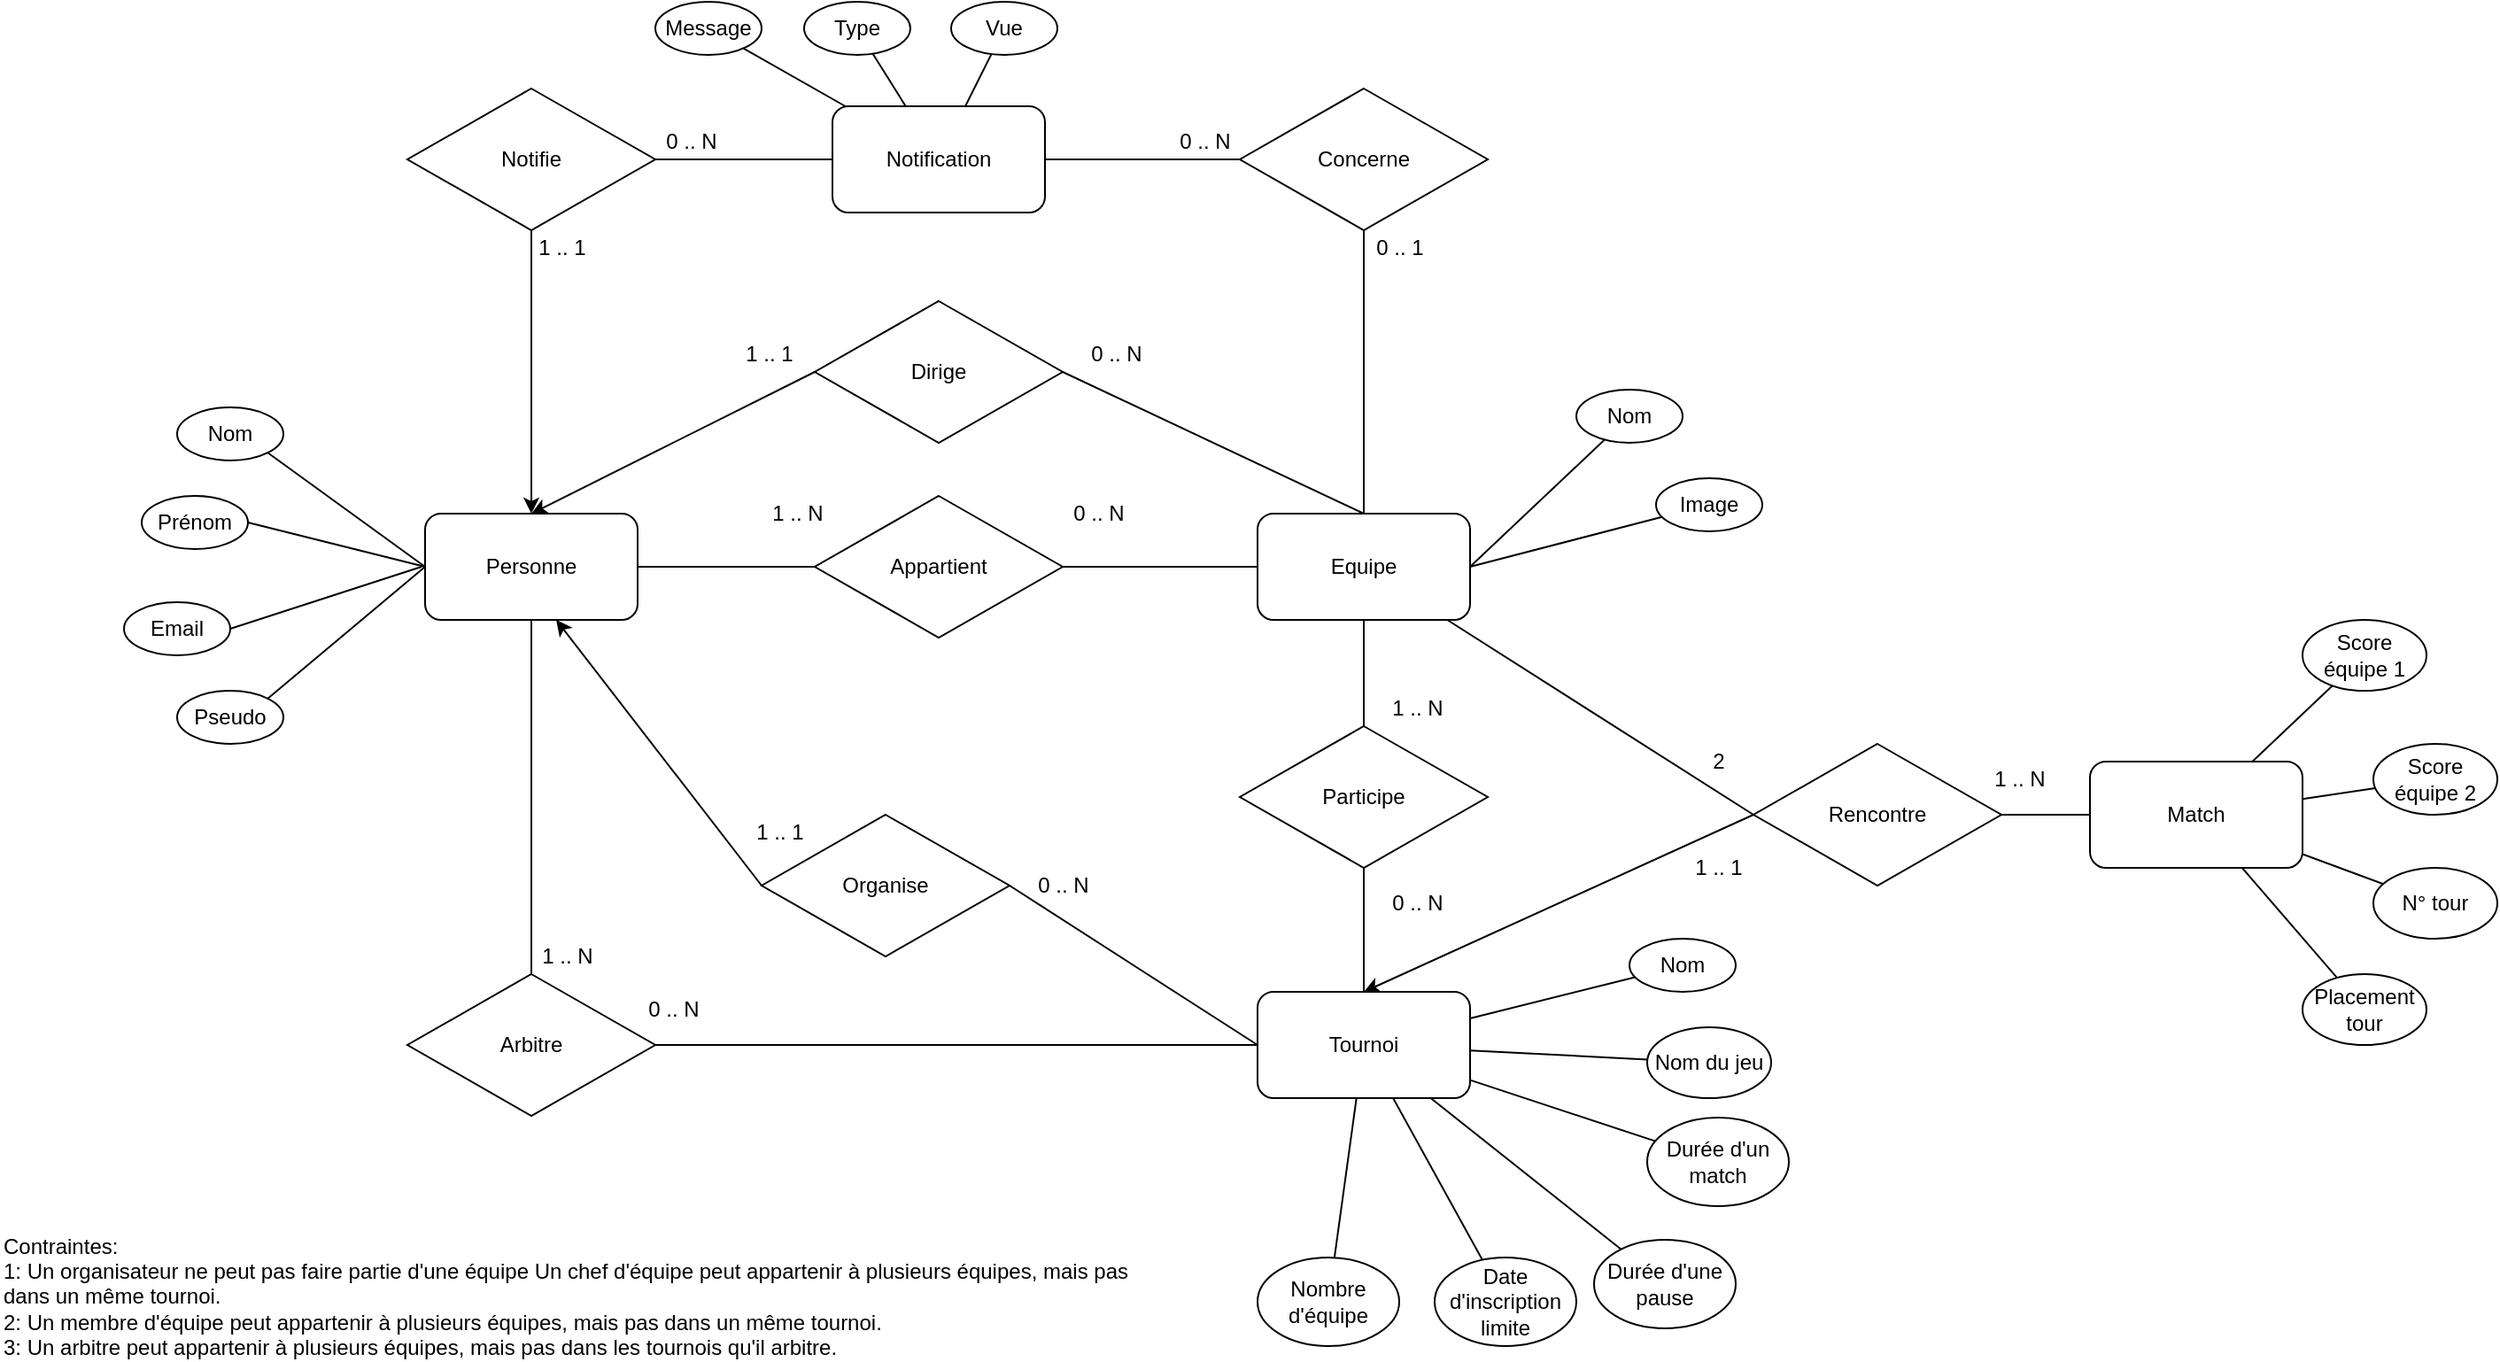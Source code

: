<mxfile version="14.4.9"><diagram id="k_UvyUHj3-LaIpQjE4Ir" name="Page-1"><mxGraphModel dx="2839" dy="1837" grid="1" gridSize="10" guides="1" tooltips="1" connect="1" arrows="1" fold="1" page="1" pageScale="1" pageWidth="827" pageHeight="1169" math="0" shadow="0"><root><mxCell id="0"/><mxCell id="1" parent="0"/><mxCell id="oQfPXr5pK1oFeFnPemn1-2" value="Personne" style="rounded=1;whiteSpace=wrap;html=1;" parent="1" vertex="1"><mxGeometry x="-607" y="-880" width="120" height="60" as="geometry"/></mxCell><mxCell id="oQfPXr5pK1oFeFnPemn1-4" value="Equipe" style="rounded=1;whiteSpace=wrap;html=1;" parent="1" vertex="1"><mxGeometry x="-137" y="-880" width="120" height="60" as="geometry"/></mxCell><mxCell id="oQfPXr5pK1oFeFnPemn1-5" value="Appartient" style="rhombus;whiteSpace=wrap;html=1;" parent="1" vertex="1"><mxGeometry x="-387" y="-890" width="140" height="80" as="geometry"/></mxCell><mxCell id="oQfPXr5pK1oFeFnPemn1-10" value="Nom" style="ellipse;whiteSpace=wrap;html=1;" parent="1" vertex="1"><mxGeometry x="-747" y="-940" width="60" height="30" as="geometry"/></mxCell><mxCell id="oQfPXr5pK1oFeFnPemn1-11" value="Prénom" style="ellipse;whiteSpace=wrap;html=1;" parent="1" vertex="1"><mxGeometry x="-767" y="-890" width="60" height="30" as="geometry"/></mxCell><mxCell id="oQfPXr5pK1oFeFnPemn1-12" value="Pseudo" style="ellipse;whiteSpace=wrap;html=1;" parent="1" vertex="1"><mxGeometry x="-747" y="-780" width="60" height="30" as="geometry"/></mxCell><mxCell id="oQfPXr5pK1oFeFnPemn1-15" value="" style="endArrow=none;html=1;exitX=1;exitY=0.5;exitDx=0;exitDy=0;entryX=0;entryY=0.5;entryDx=0;entryDy=0;" parent="1" source="oQfPXr5pK1oFeFnPemn1-11" target="oQfPXr5pK1oFeFnPemn1-2" edge="1"><mxGeometry width="50" height="50" relative="1" as="geometry"><mxPoint x="-457" y="-720" as="sourcePoint"/><mxPoint x="-407" y="-770" as="targetPoint"/></mxGeometry></mxCell><mxCell id="oQfPXr5pK1oFeFnPemn1-16" value="" style="endArrow=none;html=1;exitX=1;exitY=0;exitDx=0;exitDy=0;entryX=0;entryY=0.5;entryDx=0;entryDy=0;" parent="1" source="oQfPXr5pK1oFeFnPemn1-12" target="oQfPXr5pK1oFeFnPemn1-2" edge="1"><mxGeometry width="50" height="50" relative="1" as="geometry"><mxPoint x="-677" y="-840.0" as="sourcePoint"/><mxPoint x="-597.0" y="-840.0" as="targetPoint"/></mxGeometry></mxCell><mxCell id="oQfPXr5pK1oFeFnPemn1-17" value="" style="endArrow=none;html=1;entryX=0;entryY=0.5;entryDx=0;entryDy=0;exitX=1;exitY=1;exitDx=0;exitDy=0;" parent="1" source="oQfPXr5pK1oFeFnPemn1-10" target="oQfPXr5pK1oFeFnPemn1-2" edge="1"><mxGeometry width="50" height="50" relative="1" as="geometry"><mxPoint x="-657" y="-900" as="sourcePoint"/><mxPoint x="-597.0" y="-840.0" as="targetPoint"/></mxGeometry></mxCell><mxCell id="oQfPXr5pK1oFeFnPemn1-18" value="Email" style="ellipse;whiteSpace=wrap;html=1;" parent="1" vertex="1"><mxGeometry x="-777" y="-830" width="60" height="30" as="geometry"/></mxCell><mxCell id="oQfPXr5pK1oFeFnPemn1-19" value="" style="endArrow=none;html=1;exitX=1;exitY=0.5;exitDx=0;exitDy=0;" parent="1" source="oQfPXr5pK1oFeFnPemn1-18" edge="1"><mxGeometry width="50" height="50" relative="1" as="geometry"><mxPoint x="-237" y="-720" as="sourcePoint"/><mxPoint x="-609" y="-850" as="targetPoint"/></mxGeometry></mxCell><mxCell id="oQfPXr5pK1oFeFnPemn1-20" value="0 .. N" style="text;html=1;align=center;verticalAlign=middle;resizable=0;points=[];autosize=1;" parent="1" vertex="1"><mxGeometry x="-247" y="-890" width="40" height="20" as="geometry"/></mxCell><mxCell id="oQfPXr5pK1oFeFnPemn1-21" value="1 .. N" style="text;html=1;align=center;verticalAlign=middle;resizable=0;points=[];autosize=1;" parent="1" vertex="1"><mxGeometry x="-417" y="-890" width="40" height="20" as="geometry"/></mxCell><mxCell id="cYdKor8v96iRCy1N4otG-1" value="" style="endArrow=none;html=1;exitX=1;exitY=0.5;exitDx=0;exitDy=0;" parent="1" source="oQfPXr5pK1oFeFnPemn1-2" target="oQfPXr5pK1oFeFnPemn1-5" edge="1"><mxGeometry width="50" height="50" relative="1" as="geometry"><mxPoint x="-137" y="-660" as="sourcePoint"/><mxPoint x="-87" y="-710" as="targetPoint"/></mxGeometry></mxCell><mxCell id="cYdKor8v96iRCy1N4otG-2" value="" style="endArrow=none;html=1;exitX=0;exitY=0.5;exitDx=0;exitDy=0;entryX=1;entryY=0.5;entryDx=0;entryDy=0;" parent="1" source="oQfPXr5pK1oFeFnPemn1-4" target="oQfPXr5pK1oFeFnPemn1-5" edge="1"><mxGeometry width="50" height="50" relative="1" as="geometry"><mxPoint x="-477" y="-840" as="sourcePoint"/><mxPoint x="-377" y="-840" as="targetPoint"/></mxGeometry></mxCell><mxCell id="cYdKor8v96iRCy1N4otG-3" value="Nom" style="ellipse;whiteSpace=wrap;html=1;" parent="1" vertex="1"><mxGeometry x="43" y="-950" width="60" height="30" as="geometry"/></mxCell><mxCell id="cYdKor8v96iRCy1N4otG-4" value="" style="endArrow=none;html=1;exitX=1;exitY=0.5;exitDx=0;exitDy=0;" parent="1" source="oQfPXr5pK1oFeFnPemn1-4" target="cYdKor8v96iRCy1N4otG-3" edge="1"><mxGeometry width="50" height="50" relative="1" as="geometry"><mxPoint x="-157" y="-680" as="sourcePoint"/><mxPoint x="-107" y="-730" as="targetPoint"/></mxGeometry></mxCell><mxCell id="cYdKor8v96iRCy1N4otG-5" value="Image" style="ellipse;whiteSpace=wrap;html=1;" parent="1" vertex="1"><mxGeometry x="88" y="-900" width="60" height="30" as="geometry"/></mxCell><mxCell id="cYdKor8v96iRCy1N4otG-6" value="" style="endArrow=none;html=1;exitX=1;exitY=0.5;exitDx=0;exitDy=0;" parent="1" source="oQfPXr5pK1oFeFnPemn1-4" target="cYdKor8v96iRCy1N4otG-5" edge="1"><mxGeometry width="50" height="50" relative="1" as="geometry"><mxPoint x="-7" y="-840.0" as="sourcePoint"/><mxPoint x="58.882" y="-901.765" as="targetPoint"/></mxGeometry></mxCell><mxCell id="cYdKor8v96iRCy1N4otG-47" style="edgeStyle=none;rounded=0;orthogonalLoop=1;jettySize=auto;html=1;exitX=0;exitY=0.5;exitDx=0;exitDy=0;entryX=0.5;entryY=0;entryDx=0;entryDy=0;" parent="1" source="cYdKor8v96iRCy1N4otG-7" target="oQfPXr5pK1oFeFnPemn1-2" edge="1"><mxGeometry relative="1" as="geometry"/></mxCell><mxCell id="cYdKor8v96iRCy1N4otG-7" value="Dirige" style="rhombus;whiteSpace=wrap;html=1;" parent="1" vertex="1"><mxGeometry x="-387" y="-1000" width="140" height="80" as="geometry"/></mxCell><mxCell id="cYdKor8v96iRCy1N4otG-10" value="1 .. 1" style="text;html=1;align=center;verticalAlign=middle;resizable=0;points=[];autosize=1;" parent="1" vertex="1"><mxGeometry x="-433" y="-980" width="40" height="20" as="geometry"/></mxCell><mxCell id="cYdKor8v96iRCy1N4otG-11" value="0 .. N" style="text;html=1;align=center;verticalAlign=middle;resizable=0;points=[];autosize=1;" parent="1" vertex="1"><mxGeometry x="-237" y="-980" width="40" height="20" as="geometry"/></mxCell><mxCell id="cYdKor8v96iRCy1N4otG-13" value="Tournoi" style="rounded=1;whiteSpace=wrap;html=1;" parent="1" vertex="1"><mxGeometry x="-137" y="-610" width="120" height="60" as="geometry"/></mxCell><mxCell id="cYdKor8v96iRCy1N4otG-14" value="Participe" style="rhombus;whiteSpace=wrap;html=1;" parent="1" vertex="1"><mxGeometry x="-147" y="-760" width="140" height="80" as="geometry"/></mxCell><mxCell id="cYdKor8v96iRCy1N4otG-15" value="" style="endArrow=none;html=1;entryX=0.5;entryY=1;entryDx=0;entryDy=0;" parent="1" source="cYdKor8v96iRCy1N4otG-14" target="oQfPXr5pK1oFeFnPemn1-4" edge="1"><mxGeometry width="50" height="50" relative="1" as="geometry"><mxPoint x="-157" y="-680" as="sourcePoint"/><mxPoint x="-107" y="-730" as="targetPoint"/></mxGeometry></mxCell><mxCell id="cYdKor8v96iRCy1N4otG-16" value="" style="endArrow=none;html=1;entryX=0.5;entryY=1;entryDx=0;entryDy=0;exitX=0.5;exitY=0;exitDx=0;exitDy=0;" parent="1" source="cYdKor8v96iRCy1N4otG-13" target="cYdKor8v96iRCy1N4otG-14" edge="1"><mxGeometry width="50" height="50" relative="1" as="geometry"><mxPoint x="-67" y="-750.0" as="sourcePoint"/><mxPoint x="-67" y="-810.0" as="targetPoint"/></mxGeometry></mxCell><mxCell id="cYdKor8v96iRCy1N4otG-17" value="0 .. N" style="text;html=1;align=center;verticalAlign=middle;resizable=0;points=[];autosize=1;" parent="1" vertex="1"><mxGeometry x="-67" y="-670" width="40" height="20" as="geometry"/></mxCell><mxCell id="cYdKor8v96iRCy1N4otG-18" value="1 .. N" style="text;html=1;align=center;verticalAlign=middle;resizable=0;points=[];autosize=1;" parent="1" vertex="1"><mxGeometry x="-67" y="-780" width="40" height="20" as="geometry"/></mxCell><mxCell id="cYdKor8v96iRCy1N4otG-46" style="edgeStyle=none;rounded=0;orthogonalLoop=1;jettySize=auto;html=1;exitX=0;exitY=0.5;exitDx=0;exitDy=0;entryX=0.617;entryY=1;entryDx=0;entryDy=0;entryPerimeter=0;" parent="1" source="cYdKor8v96iRCy1N4otG-19" target="oQfPXr5pK1oFeFnPemn1-2" edge="1"><mxGeometry relative="1" as="geometry"/></mxCell><mxCell id="cYdKor8v96iRCy1N4otG-19" value="Organise" style="rhombus;whiteSpace=wrap;html=1;" parent="1" vertex="1"><mxGeometry x="-417" y="-710" width="140" height="80" as="geometry"/></mxCell><mxCell id="cYdKor8v96iRCy1N4otG-21" value="0 .. N" style="text;html=1;align=center;verticalAlign=middle;resizable=0;points=[];autosize=1;" parent="1" vertex="1"><mxGeometry x="-267" y="-680" width="40" height="20" as="geometry"/></mxCell><mxCell id="cYdKor8v96iRCy1N4otG-22" value="" style="endArrow=none;html=1;exitX=1;exitY=0.5;exitDx=0;exitDy=0;entryX=0;entryY=0.5;entryDx=0;entryDy=0;" parent="1" source="cYdKor8v96iRCy1N4otG-19" target="cYdKor8v96iRCy1N4otG-13" edge="1"><mxGeometry width="50" height="50" relative="1" as="geometry"><mxPoint x="-157" y="-680" as="sourcePoint"/><mxPoint x="-107" y="-730" as="targetPoint"/></mxGeometry></mxCell><mxCell id="cYdKor8v96iRCy1N4otG-23" value="1 .. 1" style="text;html=1;align=center;verticalAlign=middle;resizable=0;points=[];autosize=1;" parent="1" vertex="1"><mxGeometry x="-427" y="-710" width="40" height="20" as="geometry"/></mxCell><mxCell id="cYdKor8v96iRCy1N4otG-24" value="Nom" style="ellipse;whiteSpace=wrap;html=1;" parent="1" vertex="1"><mxGeometry x="73" y="-640" width="60" height="30" as="geometry"/></mxCell><mxCell id="cYdKor8v96iRCy1N4otG-25" value="Nom du jeu" style="ellipse;whiteSpace=wrap;html=1;" parent="1" vertex="1"><mxGeometry x="83" y="-590" width="70" height="40" as="geometry"/></mxCell><mxCell id="cYdKor8v96iRCy1N4otG-27" value="Durée d'un match" style="ellipse;whiteSpace=wrap;html=1;" parent="1" vertex="1"><mxGeometry x="83" y="-539" width="80" height="50" as="geometry"/></mxCell><mxCell id="cYdKor8v96iRCy1N4otG-28" value="Durée d'une pause" style="ellipse;whiteSpace=wrap;html=1;" parent="1" vertex="1"><mxGeometry x="53" y="-470" width="80" height="50" as="geometry"/></mxCell><mxCell id="cYdKor8v96iRCy1N4otG-29" value="Date d'inscription limite" style="ellipse;whiteSpace=wrap;html=1;" parent="1" vertex="1"><mxGeometry x="-37" y="-460" width="80" height="50" as="geometry"/></mxCell><mxCell id="cYdKor8v96iRCy1N4otG-30" value="Nombre d'équipe" style="ellipse;whiteSpace=wrap;html=1;" parent="1" vertex="1"><mxGeometry x="-137" y="-460" width="80" height="50" as="geometry"/></mxCell><mxCell id="cYdKor8v96iRCy1N4otG-33" value="" style="endArrow=none;html=1;" parent="1" source="cYdKor8v96iRCy1N4otG-13" target="cYdKor8v96iRCy1N4otG-24" edge="1"><mxGeometry width="50" height="50" relative="1" as="geometry"><mxPoint x="-157" y="-710" as="sourcePoint"/><mxPoint x="-107" y="-760" as="targetPoint"/></mxGeometry></mxCell><mxCell id="cYdKor8v96iRCy1N4otG-34" value="" style="endArrow=none;html=1;" parent="1" source="cYdKor8v96iRCy1N4otG-13" target="cYdKor8v96iRCy1N4otG-25" edge="1"><mxGeometry width="50" height="50" relative="1" as="geometry"><mxPoint x="-7" y="-585" as="sourcePoint"/><mxPoint x="86.167" y="-608.292" as="targetPoint"/></mxGeometry></mxCell><mxCell id="cYdKor8v96iRCy1N4otG-35" value="" style="endArrow=none;html=1;" parent="1" source="cYdKor8v96iRCy1N4otG-13" target="cYdKor8v96iRCy1N4otG-27" edge="1"><mxGeometry width="50" height="50" relative="1" as="geometry"><mxPoint x="-7" y="-566.923" as="sourcePoint"/><mxPoint x="93.14" y="-561.788" as="targetPoint"/></mxGeometry></mxCell><mxCell id="cYdKor8v96iRCy1N4otG-36" value="" style="endArrow=none;html=1;" parent="1" source="cYdKor8v96iRCy1N4otG-13" target="cYdKor8v96iRCy1N4otG-28" edge="1"><mxGeometry width="50" height="50" relative="1" as="geometry"><mxPoint x="-7" y="-550.189" as="sourcePoint"/><mxPoint x="97.608" y="-515.65" as="targetPoint"/></mxGeometry></mxCell><mxCell id="cYdKor8v96iRCy1N4otG-37" value="" style="endArrow=none;html=1;" parent="1" source="cYdKor8v96iRCy1N4otG-13" target="cYdKor8v96iRCy1N4otG-29" edge="1"><mxGeometry width="50" height="50" relative="1" as="geometry"><mxPoint x="3" y="-540.189" as="sourcePoint"/><mxPoint x="107.608" y="-505.65" as="targetPoint"/></mxGeometry></mxCell><mxCell id="cYdKor8v96iRCy1N4otG-38" value="" style="endArrow=none;html=1;" parent="1" source="cYdKor8v96iRCy1N4otG-13" target="cYdKor8v96iRCy1N4otG-30" edge="1"><mxGeometry width="50" height="50" relative="1" as="geometry"><mxPoint x="-50.448" y="-540" as="sourcePoint"/><mxPoint x="-0.04" y="-448.634" as="targetPoint"/></mxGeometry></mxCell><mxCell id="cYdKor8v96iRCy1N4otG-39" value="Arbitre" style="rhombus;whiteSpace=wrap;html=1;" parent="1" vertex="1"><mxGeometry x="-617" y="-620" width="140" height="80" as="geometry"/></mxCell><mxCell id="cYdKor8v96iRCy1N4otG-40" value="" style="endArrow=none;html=1;entryX=0.5;entryY=1;entryDx=0;entryDy=0;" parent="1" source="cYdKor8v96iRCy1N4otG-39" target="oQfPXr5pK1oFeFnPemn1-2" edge="1"><mxGeometry width="50" height="50" relative="1" as="geometry"><mxPoint x="-157" y="-630" as="sourcePoint"/><mxPoint x="-107" y="-680" as="targetPoint"/></mxGeometry></mxCell><mxCell id="cYdKor8v96iRCy1N4otG-41" value="" style="endArrow=none;html=1;entryX=0;entryY=0.5;entryDx=0;entryDy=0;exitX=1;exitY=0.5;exitDx=0;exitDy=0;" parent="1" source="cYdKor8v96iRCy1N4otG-39" target="cYdKor8v96iRCy1N4otG-13" edge="1"><mxGeometry width="50" height="50" relative="1" as="geometry"><mxPoint x="-537.0" y="-610" as="sourcePoint"/><mxPoint x="-537.0" y="-810.0" as="targetPoint"/></mxGeometry></mxCell><mxCell id="cYdKor8v96iRCy1N4otG-42" value="0 .. N" style="text;html=1;align=center;verticalAlign=middle;resizable=0;points=[];autosize=1;" parent="1" vertex="1"><mxGeometry x="-487" y="-610" width="40" height="20" as="geometry"/></mxCell><mxCell id="cYdKor8v96iRCy1N4otG-43" value="1 .. N" style="text;html=1;align=center;verticalAlign=middle;resizable=0;points=[];autosize=1;" parent="1" vertex="1"><mxGeometry x="-547" y="-640" width="40" height="20" as="geometry"/></mxCell><mxCell id="cYdKor8v96iRCy1N4otG-45" value="Contraintes:&lt;br&gt;1:&amp;nbsp;Un organisateur ne peut pas faire partie d'une équipe Un chef d'équipe peut appartenir à plusieurs équipes, mais pas dans un même tournoi.&lt;br&gt;2: Un membre d'équipe peut appartenir à plusieurs équipes, mais pas dans un même tournoi.&lt;br&gt;3:&amp;nbsp;Un arbitre peut appartenir à plusieurs équipes, mais pas dans les tournois qu'il arbitre." style="text;html=1;strokeColor=none;fillColor=none;align=left;verticalAlign=left;whiteSpace=wrap;rounded=0;" parent="1" vertex="1"><mxGeometry x="-847" y="-480" width="650" height="70" as="geometry"/></mxCell><mxCell id="cYdKor8v96iRCy1N4otG-48" value="" style="endArrow=none;html=1;entryX=1;entryY=0.5;entryDx=0;entryDy=0;exitX=0.5;exitY=0;exitDx=0;exitDy=0;" parent="1" source="oQfPXr5pK1oFeFnPemn1-4" target="cYdKor8v96iRCy1N4otG-7" edge="1"><mxGeometry width="50" height="50" relative="1" as="geometry"><mxPoint x="-147" y="-680" as="sourcePoint"/><mxPoint x="-97" y="-730" as="targetPoint"/></mxGeometry></mxCell><mxCell id="cYdKor8v96iRCy1N4otG-53" value="Match" style="rounded=1;whiteSpace=wrap;html=1;" parent="1" vertex="1"><mxGeometry x="333" y="-740" width="120" height="60" as="geometry"/></mxCell><mxCell id="cYdKor8v96iRCy1N4otG-63" style="edgeStyle=none;rounded=0;orthogonalLoop=1;jettySize=auto;html=1;exitX=0;exitY=0.5;exitDx=0;exitDy=0;entryX=0.5;entryY=0;entryDx=0;entryDy=0;" parent="1" source="cYdKor8v96iRCy1N4otG-54" target="cYdKor8v96iRCy1N4otG-13" edge="1"><mxGeometry relative="1" as="geometry"/></mxCell><mxCell id="cYdKor8v96iRCy1N4otG-54" value="Rencontre" style="rhombus;whiteSpace=wrap;html=1;" parent="1" vertex="1"><mxGeometry x="143" y="-750" width="140" height="80" as="geometry"/></mxCell><mxCell id="cYdKor8v96iRCy1N4otG-57" value="" style="endArrow=none;html=1;exitX=0;exitY=0.5;exitDx=0;exitDy=0;" parent="1" source="cYdKor8v96iRCy1N4otG-54" target="oQfPXr5pK1oFeFnPemn1-4" edge="1"><mxGeometry width="50" height="50" relative="1" as="geometry"><mxPoint x="353" y="-760" as="sourcePoint"/><mxPoint x="403" y="-810" as="targetPoint"/></mxGeometry></mxCell><mxCell id="cYdKor8v96iRCy1N4otG-58" value="" style="endArrow=none;html=1;exitX=1;exitY=0.5;exitDx=0;exitDy=0;entryX=0;entryY=0.5;entryDx=0;entryDy=0;" parent="1" source="cYdKor8v96iRCy1N4otG-54" target="cYdKor8v96iRCy1N4otG-53" edge="1"><mxGeometry width="50" height="50" relative="1" as="geometry"><mxPoint x="293" y="-620" as="sourcePoint"/><mxPoint x="343" y="-670" as="targetPoint"/></mxGeometry></mxCell><mxCell id="cYdKor8v96iRCy1N4otG-59" value="1 .. N" style="text;html=1;align=center;verticalAlign=middle;resizable=0;points=[];autosize=1;" parent="1" vertex="1"><mxGeometry x="273" y="-740" width="40" height="20" as="geometry"/></mxCell><mxCell id="cYdKor8v96iRCy1N4otG-60" value="2" style="text;html=1;align=center;verticalAlign=middle;resizable=0;points=[];autosize=1;" parent="1" vertex="1"><mxGeometry x="113" y="-750" width="20" height="20" as="geometry"/></mxCell><mxCell id="cYdKor8v96iRCy1N4otG-62" value="1 .. 1" style="text;html=1;align=center;verticalAlign=middle;resizable=0;points=[];autosize=1;" parent="1" vertex="1"><mxGeometry x="103" y="-690" width="40" height="20" as="geometry"/></mxCell><mxCell id="cYdKor8v96iRCy1N4otG-64" value="Score équipe 1" style="ellipse;whiteSpace=wrap;html=1;" parent="1" vertex="1"><mxGeometry x="453" y="-820" width="70" height="40" as="geometry"/></mxCell><mxCell id="cYdKor8v96iRCy1N4otG-65" value="Score équipe 2" style="ellipse;whiteSpace=wrap;html=1;" parent="1" vertex="1"><mxGeometry x="493" y="-750" width="70" height="40" as="geometry"/></mxCell><mxCell id="cYdKor8v96iRCy1N4otG-66" value="N° tour" style="ellipse;whiteSpace=wrap;html=1;" parent="1" vertex="1"><mxGeometry x="493" y="-680" width="70" height="40" as="geometry"/></mxCell><mxCell id="cYdKor8v96iRCy1N4otG-67" value="Placement tour" style="ellipse;whiteSpace=wrap;html=1;" parent="1" vertex="1"><mxGeometry x="453" y="-620" width="70" height="40" as="geometry"/></mxCell><mxCell id="cYdKor8v96iRCy1N4otG-68" value="" style="endArrow=none;html=1;" parent="1" source="cYdKor8v96iRCy1N4otG-53" target="cYdKor8v96iRCy1N4otG-64" edge="1"><mxGeometry width="50" height="50" relative="1" as="geometry"><mxPoint x="333" y="-700" as="sourcePoint"/><mxPoint x="383" y="-750" as="targetPoint"/></mxGeometry></mxCell><mxCell id="cYdKor8v96iRCy1N4otG-69" value="" style="endArrow=none;html=1;" parent="1" source="cYdKor8v96iRCy1N4otG-53" target="cYdKor8v96iRCy1N4otG-65" edge="1"><mxGeometry width="50" height="50" relative="1" as="geometry"><mxPoint x="434.667" y="-730" as="sourcePoint"/><mxPoint x="479.923" y="-772.874" as="targetPoint"/></mxGeometry></mxCell><mxCell id="cYdKor8v96iRCy1N4otG-70" value="" style="endArrow=none;html=1;" parent="1" source="cYdKor8v96iRCy1N4otG-53" target="cYdKor8v96iRCy1N4otG-66" edge="1"><mxGeometry width="50" height="50" relative="1" as="geometry"><mxPoint x="463" y="-708.889" as="sourcePoint"/><mxPoint x="504.12" y="-714.981" as="targetPoint"/></mxGeometry></mxCell><mxCell id="cYdKor8v96iRCy1N4otG-72" value="" style="endArrow=none;html=1;" parent="1" source="cYdKor8v96iRCy1N4otG-53" target="cYdKor8v96iRCy1N4otG-67" edge="1"><mxGeometry width="50" height="50" relative="1" as="geometry"><mxPoint x="463" y="-677.759" as="sourcePoint"/><mxPoint x="508.603" y="-660.854" as="targetPoint"/></mxGeometry></mxCell><mxCell id="Jotnkcau62tfQGmR2Hz3-1" value="Notification" style="rounded=1;whiteSpace=wrap;html=1;" parent="1" vertex="1"><mxGeometry x="-377" y="-1110" width="120" height="60" as="geometry"/></mxCell><mxCell id="Jotnkcau62tfQGmR2Hz3-9" style="edgeStyle=orthogonalEdgeStyle;rounded=0;orthogonalLoop=1;jettySize=auto;html=1;exitX=0.5;exitY=1;exitDx=0;exitDy=0;entryX=0.5;entryY=0;entryDx=0;entryDy=0;" parent="1" source="Jotnkcau62tfQGmR2Hz3-2" target="oQfPXr5pK1oFeFnPemn1-2" edge="1"><mxGeometry relative="1" as="geometry"/></mxCell><mxCell id="Jotnkcau62tfQGmR2Hz3-2" value="Notifie" style="rhombus;whiteSpace=wrap;html=1;" parent="1" vertex="1"><mxGeometry x="-617" y="-1120" width="140" height="80" as="geometry"/></mxCell><mxCell id="Jotnkcau62tfQGmR2Hz3-4" value="" style="endArrow=none;html=1;entryX=0;entryY=0.5;entryDx=0;entryDy=0;exitX=1;exitY=0.5;exitDx=0;exitDy=0;" parent="1" source="Jotnkcau62tfQGmR2Hz3-2" target="Jotnkcau62tfQGmR2Hz3-1" edge="1"><mxGeometry width="50" height="50" relative="1" as="geometry"><mxPoint x="-450" y="-1060" as="sourcePoint"/><mxPoint x="-390" y="-1060" as="targetPoint"/></mxGeometry></mxCell><mxCell id="Jotnkcau62tfQGmR2Hz3-10" value="1 .. 1" style="text;html=1;align=center;verticalAlign=middle;resizable=0;points=[];autosize=1;" parent="1" vertex="1"><mxGeometry x="-550" y="-1040" width="40" height="20" as="geometry"/></mxCell><mxCell id="Jotnkcau62tfQGmR2Hz3-11" value="0 .. N" style="text;html=1;align=center;verticalAlign=middle;resizable=0;points=[];autosize=1;" parent="1" vertex="1"><mxGeometry x="-477" y="-1100" width="40" height="20" as="geometry"/></mxCell><mxCell id="Jotnkcau62tfQGmR2Hz3-19" value="Type" style="ellipse;whiteSpace=wrap;html=1;" parent="1" vertex="1"><mxGeometry x="-393" y="-1169" width="60" height="30" as="geometry"/></mxCell><mxCell id="Jotnkcau62tfQGmR2Hz3-20" value="" style="endArrow=none;html=1;" parent="1" source="Jotnkcau62tfQGmR2Hz3-19" target="Jotnkcau62tfQGmR2Hz3-1" edge="1"><mxGeometry width="50" height="50" relative="1" as="geometry"><mxPoint x="-206.44" y="-1042.087" as="sourcePoint"/><mxPoint x="-247" y="-1053.465" as="targetPoint"/></mxGeometry></mxCell><mxCell id="mnk4b8Xu0k2Ox8AVDD5A-1" value="Message" style="ellipse;whiteSpace=wrap;html=1;" parent="1" vertex="1"><mxGeometry x="-477" y="-1169" width="60" height="30" as="geometry"/></mxCell><mxCell id="mnk4b8Xu0k2Ox8AVDD5A-2" value="" style="endArrow=none;html=1;" parent="1" source="mnk4b8Xu0k2Ox8AVDD5A-1" target="Jotnkcau62tfQGmR2Hz3-1" edge="1"><mxGeometry width="50" height="50" relative="1" as="geometry"><mxPoint x="-217.649" y="-1050.821" as="sourcePoint"/><mxPoint x="-247" y="-1057.179" as="targetPoint"/></mxGeometry></mxCell><mxCell id="d418S3H3z_SSMpAd3SoC-1" value="&lt;div&gt;Vue&lt;/div&gt;" style="ellipse;whiteSpace=wrap;html=1;" vertex="1" parent="1"><mxGeometry x="-310" y="-1169" width="60" height="30" as="geometry"/></mxCell><mxCell id="d418S3H3z_SSMpAd3SoC-3" value="" style="endArrow=none;html=1;" edge="1" parent="1" source="d418S3H3z_SSMpAd3SoC-1" target="Jotnkcau62tfQGmR2Hz3-1"><mxGeometry width="50" height="50" relative="1" as="geometry"><mxPoint x="-344.2" y="-1129.66" as="sourcePoint"/><mxPoint x="-325.649" y="-1100" as="targetPoint"/></mxGeometry></mxCell><mxCell id="d418S3H3z_SSMpAd3SoC-10" value="Concerne" style="rhombus;whiteSpace=wrap;html=1;" vertex="1" parent="1"><mxGeometry x="-147" y="-1120" width="140" height="80" as="geometry"/></mxCell><mxCell id="d418S3H3z_SSMpAd3SoC-11" value="" style="endArrow=none;html=1;entryX=1;entryY=0.5;entryDx=0;entryDy=0;exitX=0;exitY=0.5;exitDx=0;exitDy=0;" edge="1" parent="1" source="d418S3H3z_SSMpAd3SoC-10" target="Jotnkcau62tfQGmR2Hz3-1"><mxGeometry width="50" height="50" relative="1" as="geometry"><mxPoint x="-277.276" y="-1129.448" as="sourcePoint"/><mxPoint x="-292" y="-1100" as="targetPoint"/></mxGeometry></mxCell><mxCell id="d418S3H3z_SSMpAd3SoC-12" value="" style="endArrow=none;html=1;entryX=0.5;entryY=1;entryDx=0;entryDy=0;exitX=0.5;exitY=0;exitDx=0;exitDy=0;" edge="1" parent="1" source="oQfPXr5pK1oFeFnPemn1-4" target="d418S3H3z_SSMpAd3SoC-10"><mxGeometry width="50" height="50" relative="1" as="geometry"><mxPoint x="-137" y="-1070" as="sourcePoint"/><mxPoint x="-247" y="-1070" as="targetPoint"/></mxGeometry></mxCell><mxCell id="d418S3H3z_SSMpAd3SoC-13" value="0 .. 1" style="text;html=1;align=center;verticalAlign=middle;resizable=0;points=[];autosize=1;" vertex="1" parent="1"><mxGeometry x="-77" y="-1040" width="40" height="20" as="geometry"/></mxCell><mxCell id="d418S3H3z_SSMpAd3SoC-14" value="0 .. N" style="text;html=1;align=center;verticalAlign=middle;resizable=0;points=[];autosize=1;" vertex="1" parent="1"><mxGeometry x="-187" y="-1100" width="40" height="20" as="geometry"/></mxCell></root></mxGraphModel></diagram></mxfile>